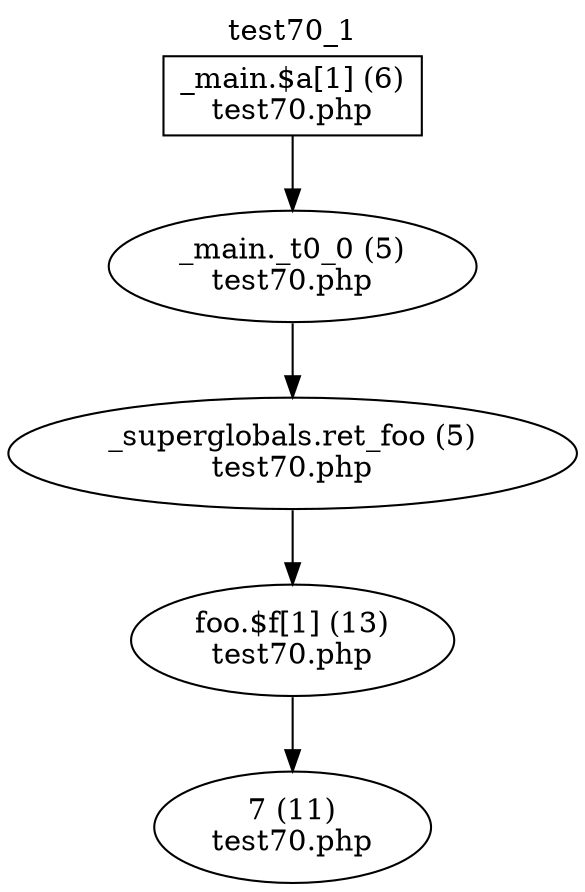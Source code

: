 digraph cfg {
  label="test70_1";
  labelloc=t;
  n1 [shape=box, label="_main.$a[1] (6)\ntest70.php"];
  n2 [shape=ellipse, label="_main._t0_0 (5)\ntest70.php"];
  n3 [shape=ellipse, label="_superglobals.ret_foo (5)\ntest70.php"];
  n4 [shape=ellipse, label="foo.$f[1] (13)\ntest70.php"];
  n5 [shape=ellipse, label="7 (11)\ntest70.php"];
  n1 -> n2;
  n2 -> n3;
  n3 -> n4;
  n4 -> n5;
}
